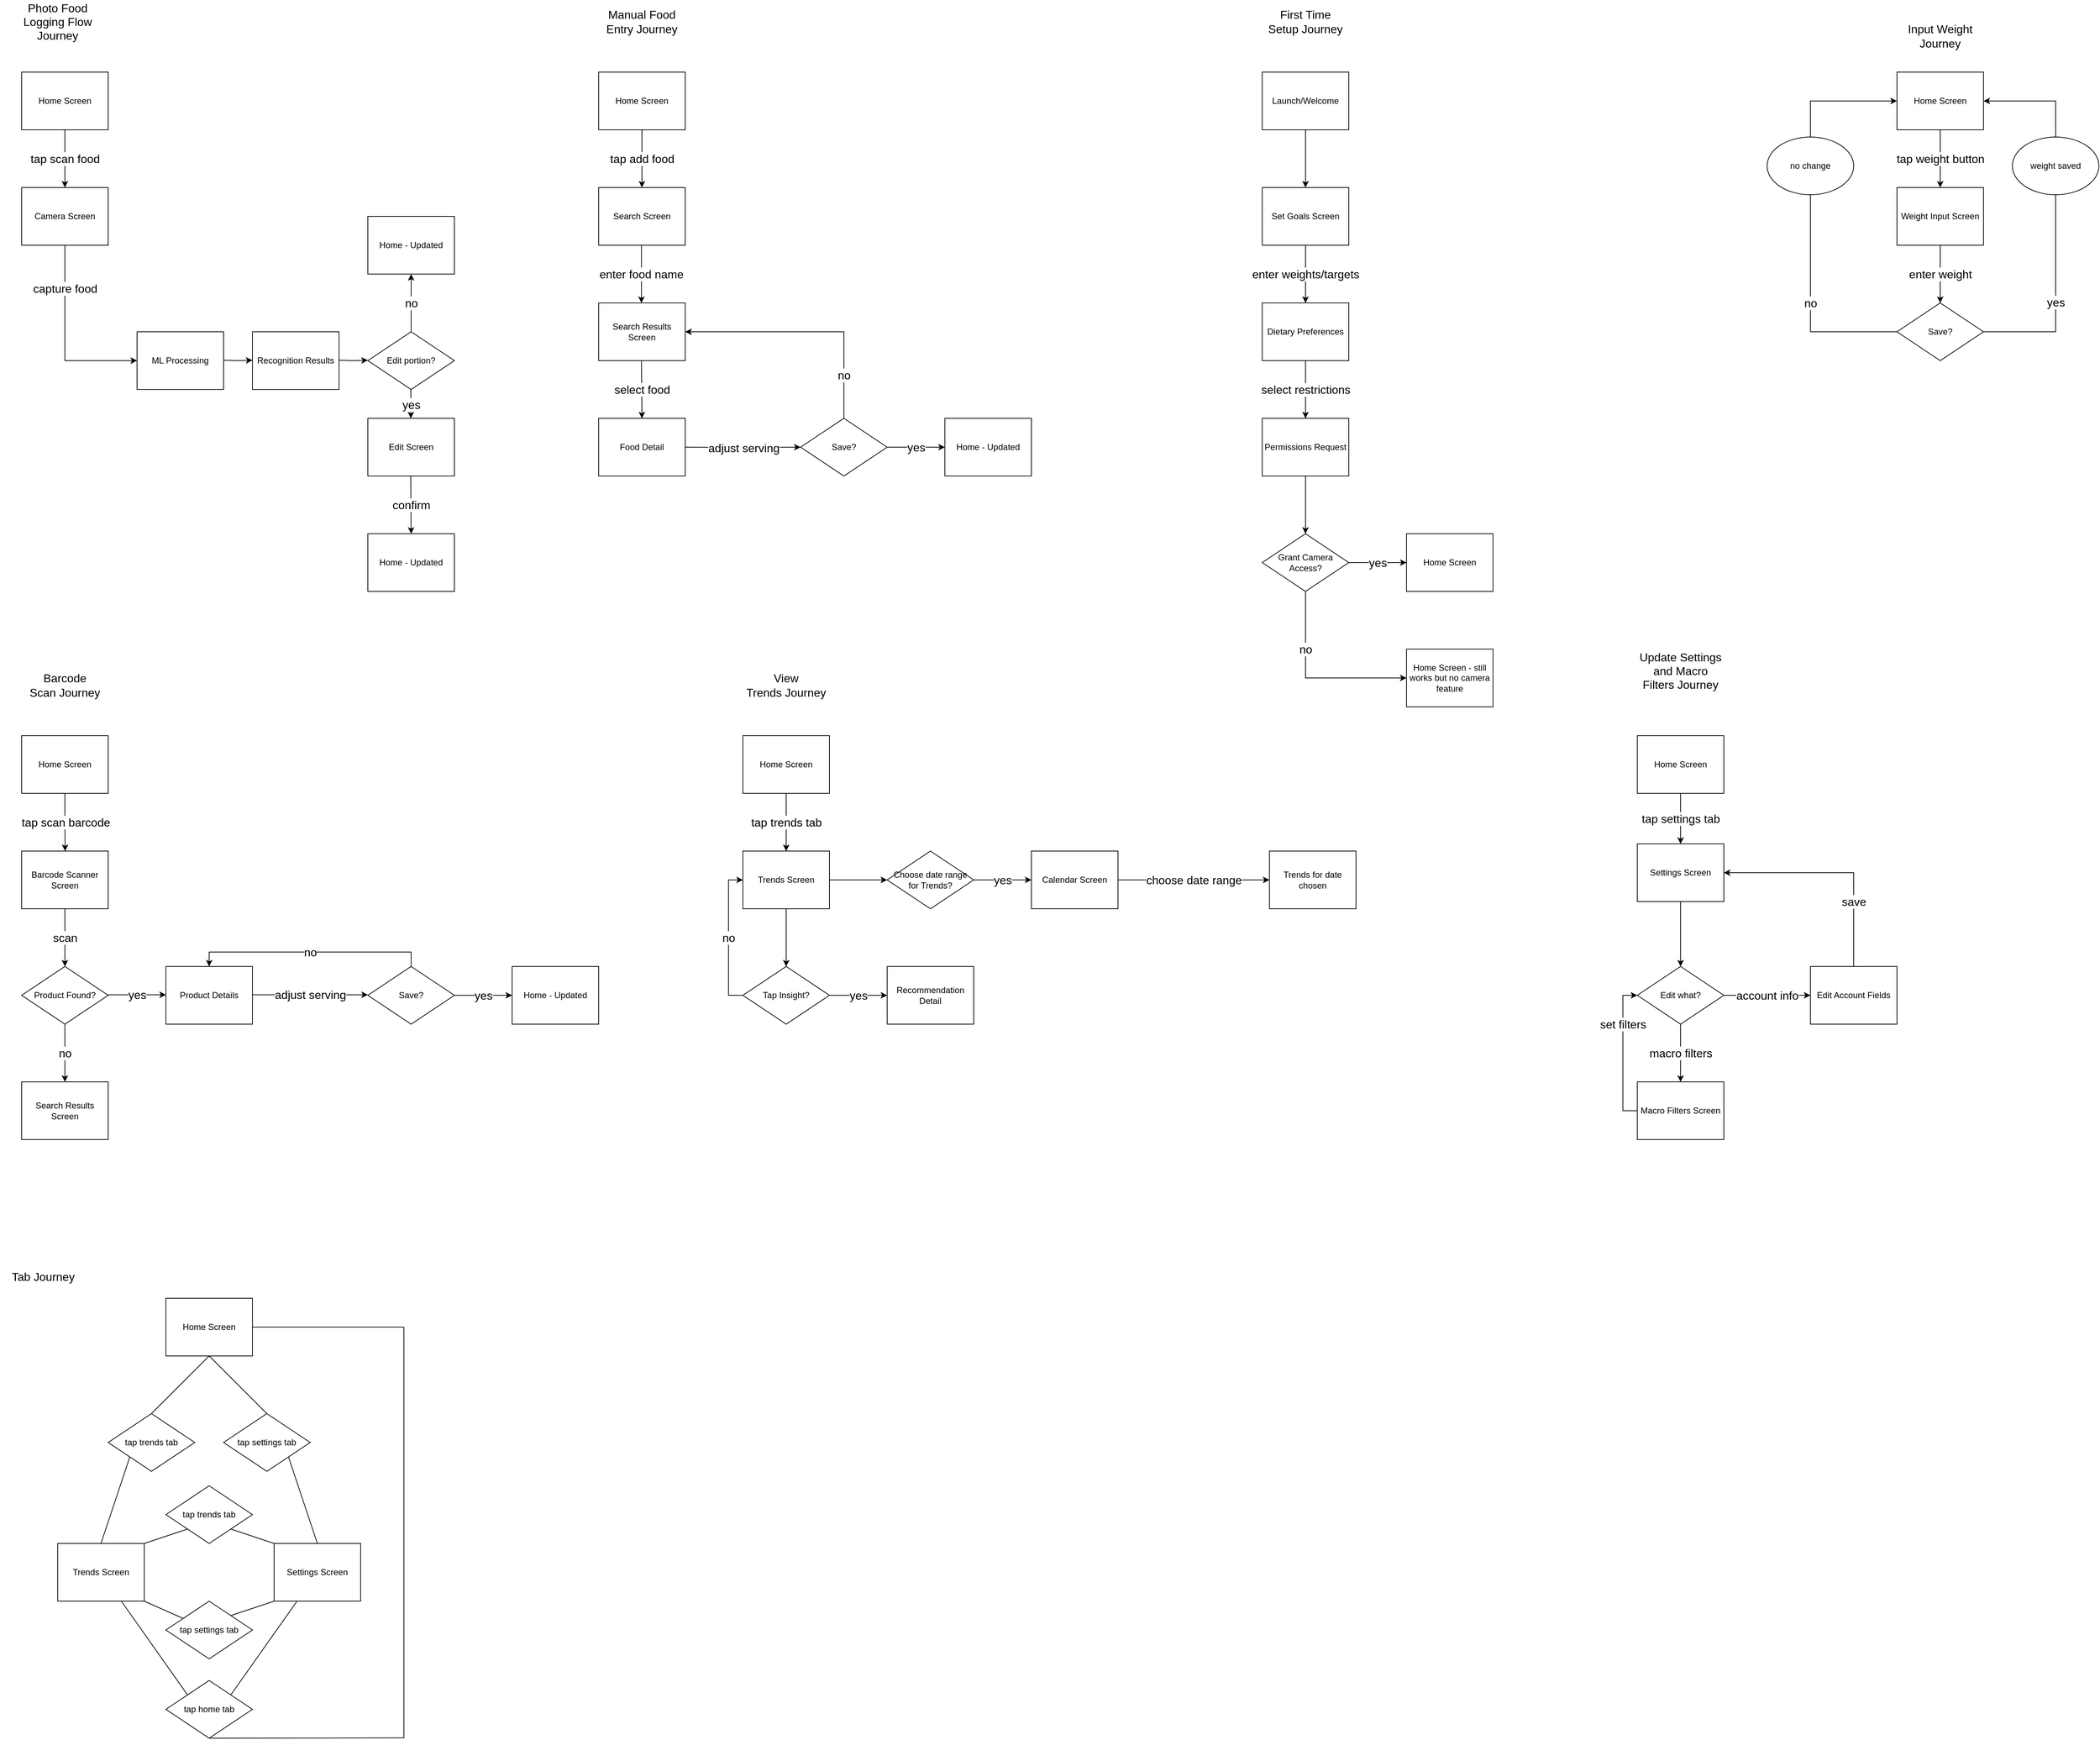<mxfile version="28.2.5">
  <diagram name="Page-1" id="edf60f1a-56cd-e834-aa8a-f176f3a09ee4">
    <mxGraphModel dx="1298" dy="1738" grid="1" gridSize="10" guides="1" tooltips="1" connect="1" arrows="1" fold="1" page="1" pageScale="1" pageWidth="1100" pageHeight="850" background="none" math="0" shadow="0">
      <root>
        <mxCell id="0" />
        <mxCell id="1" parent="0" />
        <mxCell id="UQSMR9rfrxmfWVXOI2dR-1" value="tap scan food" style="edgeStyle=orthogonalEdgeStyle;rounded=0;orthogonalLoop=1;jettySize=auto;html=1;exitX=0.5;exitY=1;exitDx=0;exitDy=0;entryX=0.5;entryY=0;entryDx=0;entryDy=0;fontSize=16;" parent="1" source="0BhQRku9kcQ7Qq6cpFIh-1" target="UQSMR9rfrxmfWVXOI2dR-3" edge="1">
          <mxGeometry relative="1" as="geometry">
            <mxPoint x="140" y="-630" as="sourcePoint" />
            <mxPoint x="140" y="-600" as="targetPoint" />
          </mxGeometry>
        </mxCell>
        <mxCell id="0BhQRku9kcQ7Qq6cpFIh-1" value="Home Screen" style="rounded=0;whiteSpace=wrap;html=1;" parent="1" vertex="1">
          <mxGeometry x="80" y="-720" width="120" height="80" as="geometry" />
        </mxCell>
        <mxCell id="0BhQRku9kcQ7Qq6cpFIh-3" value="&lt;font style=&quot;font-size: 16px;&quot;&gt;Photo Food Logging Flow Journey&lt;/font&gt;" style="text;html=1;align=center;verticalAlign=middle;whiteSpace=wrap;rounded=0;" parent="1" vertex="1">
          <mxGeometry x="70" y="-820" width="120" height="60" as="geometry" />
        </mxCell>
        <mxCell id="UQSMR9rfrxmfWVXOI2dR-3" value="Camera Screen" style="rounded=0;whiteSpace=wrap;html=1;" parent="1" vertex="1">
          <mxGeometry x="80" y="-560" width="120" height="80" as="geometry" />
        </mxCell>
        <mxCell id="UQSMR9rfrxmfWVXOI2dR-6" value="capture food" style="edgeStyle=orthogonalEdgeStyle;rounded=0;orthogonalLoop=1;jettySize=auto;html=1;exitX=0.5;exitY=1;exitDx=0;exitDy=0;entryX=0;entryY=0.5;entryDx=0;entryDy=0;fontSize=16;" parent="1" source="UQSMR9rfrxmfWVXOI2dR-3" target="UQSMR9rfrxmfWVXOI2dR-7" edge="1">
          <mxGeometry x="-0.538" relative="1" as="geometry">
            <mxPoint x="139.5" y="-400" as="sourcePoint" />
            <mxPoint x="139.5" y="-360" as="targetPoint" />
            <mxPoint as="offset" />
          </mxGeometry>
        </mxCell>
        <mxCell id="UQSMR9rfrxmfWVXOI2dR-7" value="ML Processing" style="rounded=0;whiteSpace=wrap;html=1;" parent="1" vertex="1">
          <mxGeometry x="240" y="-360" width="120" height="80" as="geometry" />
        </mxCell>
        <mxCell id="UQSMR9rfrxmfWVXOI2dR-11" value="Recognition Results" style="rounded=0;whiteSpace=wrap;html=1;" parent="1" vertex="1">
          <mxGeometry x="400" y="-360" width="120" height="80" as="geometry" />
        </mxCell>
        <mxCell id="UQSMR9rfrxmfWVXOI2dR-18" value="no" style="edgeStyle=orthogonalEdgeStyle;rounded=0;orthogonalLoop=1;jettySize=auto;html=1;exitX=0.5;exitY=0;exitDx=0;exitDy=0;entryX=0.5;entryY=1;entryDx=0;entryDy=0;fontSize=16;" parent="1" source="UQSMR9rfrxmfWVXOI2dR-12" target="UQSMR9rfrxmfWVXOI2dR-20" edge="1">
          <mxGeometry relative="1" as="geometry">
            <mxPoint x="620" y="-400.0" as="targetPoint" />
          </mxGeometry>
        </mxCell>
        <mxCell id="UQSMR9rfrxmfWVXOI2dR-12" value="Edit portion?" style="rhombus;whiteSpace=wrap;html=1;" parent="1" vertex="1">
          <mxGeometry x="560" y="-360" width="120" height="80" as="geometry" />
        </mxCell>
        <mxCell id="UQSMR9rfrxmfWVXOI2dR-13" style="edgeStyle=orthogonalEdgeStyle;rounded=0;orthogonalLoop=1;jettySize=auto;html=1;exitX=1;exitY=0.5;exitDx=0;exitDy=0;entryX=0;entryY=0.5;entryDx=0;entryDy=0;" parent="1" edge="1">
          <mxGeometry relative="1" as="geometry">
            <mxPoint x="360" y="-320.5" as="sourcePoint" />
            <mxPoint x="400" y="-320.5" as="targetPoint" />
          </mxGeometry>
        </mxCell>
        <mxCell id="UQSMR9rfrxmfWVXOI2dR-16" style="edgeStyle=orthogonalEdgeStyle;rounded=0;orthogonalLoop=1;jettySize=auto;html=1;exitX=1;exitY=0.5;exitDx=0;exitDy=0;entryX=0;entryY=0.5;entryDx=0;entryDy=0;" parent="1" edge="1">
          <mxGeometry relative="1" as="geometry">
            <mxPoint x="520" y="-320.5" as="sourcePoint" />
            <mxPoint x="560" y="-320.5" as="targetPoint" />
          </mxGeometry>
        </mxCell>
        <mxCell id="UQSMR9rfrxmfWVXOI2dR-20" value="Home - Updated" style="rounded=0;whiteSpace=wrap;html=1;" parent="1" vertex="1">
          <mxGeometry x="560" y="-520" width="120" height="80" as="geometry" />
        </mxCell>
        <mxCell id="UQSMR9rfrxmfWVXOI2dR-22" value="Edit Screen" style="rounded=0;whiteSpace=wrap;html=1;" parent="1" vertex="1">
          <mxGeometry x="560" y="-240" width="120" height="80" as="geometry" />
        </mxCell>
        <mxCell id="UQSMR9rfrxmfWVXOI2dR-31" value="Home - Updated" style="rounded=0;whiteSpace=wrap;html=1;" parent="1" vertex="1">
          <mxGeometry x="560" y="-80" width="120" height="80" as="geometry" />
        </mxCell>
        <mxCell id="UQSMR9rfrxmfWVXOI2dR-32" value="confirm" style="edgeStyle=orthogonalEdgeStyle;rounded=0;orthogonalLoop=1;jettySize=auto;html=1;exitX=0.5;exitY=1;exitDx=0;exitDy=0;entryX=0.5;entryY=0;entryDx=0;entryDy=0;fontSize=16;" parent="1" target="UQSMR9rfrxmfWVXOI2dR-31" edge="1">
          <mxGeometry relative="1" as="geometry">
            <mxPoint x="619.5" y="-160" as="sourcePoint" />
            <mxPoint x="619.5" y="-120" as="targetPoint" />
          </mxGeometry>
        </mxCell>
        <mxCell id="UQSMR9rfrxmfWVXOI2dR-33" value="yes" style="edgeStyle=orthogonalEdgeStyle;rounded=0;orthogonalLoop=1;jettySize=auto;html=1;exitX=0.5;exitY=1;exitDx=0;exitDy=0;entryX=0.5;entryY=0;entryDx=0;entryDy=0;fontSize=16;" parent="1" edge="1">
          <mxGeometry relative="1" as="geometry">
            <mxPoint x="619.5" y="-280" as="sourcePoint" />
            <mxPoint x="619.5" y="-240" as="targetPoint" />
          </mxGeometry>
        </mxCell>
        <mxCell id="UQSMR9rfrxmfWVXOI2dR-35" value="&lt;font style=&quot;font-size: 16px;&quot;&gt;tap add food&lt;/font&gt;" style="edgeStyle=orthogonalEdgeStyle;rounded=0;orthogonalLoop=1;jettySize=auto;html=1;exitX=0.5;exitY=1;exitDx=0;exitDy=0;entryX=0.5;entryY=0;entryDx=0;entryDy=0;" parent="1" source="UQSMR9rfrxmfWVXOI2dR-36" target="UQSMR9rfrxmfWVXOI2dR-38" edge="1">
          <mxGeometry relative="1" as="geometry">
            <mxPoint x="940" y="-630" as="sourcePoint" />
            <mxPoint x="940" y="-600" as="targetPoint" />
          </mxGeometry>
        </mxCell>
        <mxCell id="UQSMR9rfrxmfWVXOI2dR-36" value="Home Screen" style="rounded=0;whiteSpace=wrap;html=1;" parent="1" vertex="1">
          <mxGeometry x="880" y="-720" width="120" height="80" as="geometry" />
        </mxCell>
        <mxCell id="UQSMR9rfrxmfWVXOI2dR-38" value="Search Screen" style="rounded=0;whiteSpace=wrap;html=1;" parent="1" vertex="1">
          <mxGeometry x="880" y="-560" width="120" height="80" as="geometry" />
        </mxCell>
        <mxCell id="UQSMR9rfrxmfWVXOI2dR-43" value="Search Results Screen" style="rounded=0;whiteSpace=wrap;html=1;" parent="1" vertex="1">
          <mxGeometry x="880" y="-400" width="120" height="80" as="geometry" />
        </mxCell>
        <mxCell id="UQSMR9rfrxmfWVXOI2dR-44" value="Food Detail" style="rounded=0;whiteSpace=wrap;html=1;" parent="1" vertex="1">
          <mxGeometry x="880" y="-240" width="120" height="80" as="geometry" />
        </mxCell>
        <mxCell id="UQSMR9rfrxmfWVXOI2dR-48" value="&lt;font style=&quot;font-size: 16px;&quot;&gt;adjust serving&lt;/font&gt;" style="edgeStyle=orthogonalEdgeStyle;rounded=0;orthogonalLoop=1;jettySize=auto;html=1;entryX=0;entryY=0.5;entryDx=0;entryDy=0;" parent="1" target="UQSMR9rfrxmfWVXOI2dR-66" edge="1">
          <mxGeometry relative="1" as="geometry">
            <mxPoint x="1000" y="-200" as="sourcePoint" />
            <mxPoint x="1030" y="-200.64" as="targetPoint" />
          </mxGeometry>
        </mxCell>
        <mxCell id="UQSMR9rfrxmfWVXOI2dR-52" value="Home - Updated" style="rounded=0;whiteSpace=wrap;html=1;" parent="1" vertex="1">
          <mxGeometry x="1360" y="-240" width="120" height="80" as="geometry" />
        </mxCell>
        <mxCell id="UQSMR9rfrxmfWVXOI2dR-57" value="&lt;font style=&quot;font-size: 16px;&quot;&gt;select food&lt;/font&gt;" style="edgeStyle=orthogonalEdgeStyle;rounded=0;orthogonalLoop=1;jettySize=auto;html=1;exitX=0.5;exitY=1;exitDx=0;exitDy=0;entryX=0.5;entryY=0;entryDx=0;entryDy=0;" parent="1" target="UQSMR9rfrxmfWVXOI2dR-44" edge="1">
          <mxGeometry relative="1" as="geometry">
            <mxPoint x="939.29" y="-320" as="sourcePoint" />
            <mxPoint x="939.29" y="-280" as="targetPoint" />
          </mxGeometry>
        </mxCell>
        <mxCell id="UQSMR9rfrxmfWVXOI2dR-62" value="&lt;font style=&quot;font-size: 16px;&quot;&gt;enter food name&lt;/font&gt;" style="edgeStyle=orthogonalEdgeStyle;rounded=0;orthogonalLoop=1;jettySize=auto;html=1;exitX=0.5;exitY=1;exitDx=0;exitDy=0;entryX=0.5;entryY=0;entryDx=0;entryDy=0;" parent="1" edge="1">
          <mxGeometry relative="1" as="geometry">
            <mxPoint x="939.29" y="-480" as="sourcePoint" />
            <mxPoint x="939.29" y="-400" as="targetPoint" />
          </mxGeometry>
        </mxCell>
        <mxCell id="UQSMR9rfrxmfWVXOI2dR-68" value="&lt;font style=&quot;font-size: 16px;&quot;&gt;no&lt;/font&gt;" style="edgeStyle=orthogonalEdgeStyle;rounded=0;orthogonalLoop=1;jettySize=auto;html=1;exitX=0.5;exitY=0;exitDx=0;exitDy=0;entryX=1;entryY=0.5;entryDx=0;entryDy=0;" parent="1" source="UQSMR9rfrxmfWVXOI2dR-66" target="UQSMR9rfrxmfWVXOI2dR-43" edge="1">
          <mxGeometry x="-0.647" relative="1" as="geometry">
            <mxPoint as="offset" />
          </mxGeometry>
        </mxCell>
        <mxCell id="UQSMR9rfrxmfWVXOI2dR-70" value="&lt;font style=&quot;font-size: 16px;&quot;&gt;yes&lt;/font&gt;" style="edgeStyle=orthogonalEdgeStyle;rounded=0;orthogonalLoop=1;jettySize=auto;html=1;exitX=1;exitY=0.5;exitDx=0;exitDy=0;entryX=0;entryY=0.5;entryDx=0;entryDy=0;" parent="1" source="UQSMR9rfrxmfWVXOI2dR-66" target="UQSMR9rfrxmfWVXOI2dR-52" edge="1">
          <mxGeometry relative="1" as="geometry" />
        </mxCell>
        <mxCell id="UQSMR9rfrxmfWVXOI2dR-66" value="Save?" style="rhombus;whiteSpace=wrap;html=1;" parent="1" vertex="1">
          <mxGeometry x="1160" y="-240" width="120" height="80" as="geometry" />
        </mxCell>
        <mxCell id="UQSMR9rfrxmfWVXOI2dR-71" value="&lt;font style=&quot;font-size: 16px;&quot;&gt;Manual Food Entry&amp;nbsp;&lt;/font&gt;&lt;span style=&quot;font-size: 16px;&quot;&gt;Journey&lt;/span&gt;" style="text;html=1;align=center;verticalAlign=middle;whiteSpace=wrap;rounded=0;" parent="1" vertex="1">
          <mxGeometry x="880" y="-820" width="120" height="60" as="geometry" />
        </mxCell>
        <mxCell id="UQSMR9rfrxmfWVXOI2dR-75" value="tap scan barcode" style="edgeStyle=orthogonalEdgeStyle;rounded=0;orthogonalLoop=1;jettySize=auto;html=1;exitX=0.5;exitY=1;exitDx=0;exitDy=0;fontSize=16;" parent="1" source="UQSMR9rfrxmfWVXOI2dR-74" edge="1">
          <mxGeometry relative="1" as="geometry">
            <mxPoint x="140.286" y="360" as="targetPoint" />
          </mxGeometry>
        </mxCell>
        <mxCell id="UQSMR9rfrxmfWVXOI2dR-74" value="Home Screen" style="rounded=0;whiteSpace=wrap;html=1;" parent="1" vertex="1">
          <mxGeometry x="80" y="200" width="120" height="80" as="geometry" />
        </mxCell>
        <mxCell id="UQSMR9rfrxmfWVXOI2dR-80" value="scan" style="edgeStyle=orthogonalEdgeStyle;rounded=0;orthogonalLoop=1;jettySize=auto;html=1;exitX=0.5;exitY=1;exitDx=0;exitDy=0;entryX=0.5;entryY=0;entryDx=0;entryDy=0;fontSize=16;" parent="1" source="UQSMR9rfrxmfWVXOI2dR-76" target="UQSMR9rfrxmfWVXOI2dR-77" edge="1">
          <mxGeometry relative="1" as="geometry" />
        </mxCell>
        <mxCell id="UQSMR9rfrxmfWVXOI2dR-76" value="Barcode Scanner Screen" style="rounded=0;whiteSpace=wrap;html=1;" parent="1" vertex="1">
          <mxGeometry x="80" y="360" width="120" height="80" as="geometry" />
        </mxCell>
        <mxCell id="UQSMR9rfrxmfWVXOI2dR-86" value="no" style="edgeStyle=orthogonalEdgeStyle;rounded=0;orthogonalLoop=1;jettySize=auto;html=1;exitX=0.5;exitY=1;exitDx=0;exitDy=0;entryX=0.5;entryY=0;entryDx=0;entryDy=0;fontSize=16;" parent="1" source="UQSMR9rfrxmfWVXOI2dR-77" target="UQSMR9rfrxmfWVXOI2dR-85" edge="1">
          <mxGeometry relative="1" as="geometry" />
        </mxCell>
        <mxCell id="UQSMR9rfrxmfWVXOI2dR-77" value="Product Found?" style="rhombus;whiteSpace=wrap;html=1;" parent="1" vertex="1">
          <mxGeometry x="80" y="520" width="120" height="80" as="geometry" />
        </mxCell>
        <mxCell id="UQSMR9rfrxmfWVXOI2dR-81" value="&lt;font style=&quot;font-size: 16px;&quot;&gt;yes&lt;/font&gt;" style="edgeStyle=orthogonalEdgeStyle;rounded=0;orthogonalLoop=1;jettySize=auto;html=1;exitX=1;exitY=0.5;exitDx=0;exitDy=0;entryX=0;entryY=0.5;entryDx=0;entryDy=0;" parent="1" edge="1">
          <mxGeometry relative="1" as="geometry">
            <mxPoint x="200" y="559.29" as="sourcePoint" />
            <mxPoint x="280" y="559.29" as="targetPoint" />
          </mxGeometry>
        </mxCell>
        <mxCell id="UQSMR9rfrxmfWVXOI2dR-82" value="Product Details" style="rounded=0;whiteSpace=wrap;html=1;" parent="1" vertex="1">
          <mxGeometry x="280" y="520" width="120" height="80" as="geometry" />
        </mxCell>
        <mxCell id="UQSMR9rfrxmfWVXOI2dR-83" value="&lt;font style=&quot;font-size: 16px;&quot;&gt;adjust serving&lt;/font&gt;" style="edgeStyle=orthogonalEdgeStyle;rounded=0;orthogonalLoop=1;jettySize=auto;html=1;entryX=0;entryY=0.5;entryDx=0;entryDy=0;" parent="1" edge="1">
          <mxGeometry relative="1" as="geometry">
            <mxPoint x="400" y="559.29" as="sourcePoint" />
            <mxPoint x="560" y="559.29" as="targetPoint" />
          </mxGeometry>
        </mxCell>
        <mxCell id="UQSMR9rfrxmfWVXOI2dR-88" value="yes" style="edgeStyle=orthogonalEdgeStyle;rounded=0;orthogonalLoop=1;jettySize=auto;html=1;exitX=1;exitY=0.5;exitDx=0;exitDy=0;entryX=0;entryY=0.5;entryDx=0;entryDy=0;fontSize=16;" parent="1" source="UQSMR9rfrxmfWVXOI2dR-84" target="UQSMR9rfrxmfWVXOI2dR-87" edge="1">
          <mxGeometry relative="1" as="geometry" />
        </mxCell>
        <mxCell id="UQSMR9rfrxmfWVXOI2dR-89" value="no" style="edgeStyle=orthogonalEdgeStyle;rounded=0;orthogonalLoop=1;jettySize=auto;html=1;exitX=0.5;exitY=0;exitDx=0;exitDy=0;entryX=0.5;entryY=0;entryDx=0;entryDy=0;fontSize=16;" parent="1" source="UQSMR9rfrxmfWVXOI2dR-84" target="UQSMR9rfrxmfWVXOI2dR-82" edge="1">
          <mxGeometry relative="1" as="geometry" />
        </mxCell>
        <mxCell id="UQSMR9rfrxmfWVXOI2dR-84" value="Save?" style="rhombus;whiteSpace=wrap;html=1;" parent="1" vertex="1">
          <mxGeometry x="560" y="520" width="120" height="80" as="geometry" />
        </mxCell>
        <mxCell id="UQSMR9rfrxmfWVXOI2dR-85" value="Search Results Screen" style="rounded=0;whiteSpace=wrap;html=1;" parent="1" vertex="1">
          <mxGeometry x="80" y="680" width="120" height="80" as="geometry" />
        </mxCell>
        <mxCell id="UQSMR9rfrxmfWVXOI2dR-87" value="Home - Updated" style="rounded=0;whiteSpace=wrap;html=1;" parent="1" vertex="1">
          <mxGeometry x="760" y="520" width="120" height="80" as="geometry" />
        </mxCell>
        <mxCell id="UQSMR9rfrxmfWVXOI2dR-90" value="&lt;font style=&quot;font-size: 16px;&quot;&gt;Barcode Scan&amp;nbsp;&lt;/font&gt;&lt;span style=&quot;font-size: 16px;&quot;&gt;Journey&lt;/span&gt;" style="text;html=1;align=center;verticalAlign=middle;whiteSpace=wrap;rounded=0;" parent="1" vertex="1">
          <mxGeometry x="80" y="100" width="120" height="60" as="geometry" />
        </mxCell>
        <mxCell id="UQSMR9rfrxmfWVXOI2dR-91" value="&lt;font style=&quot;font-size: 16px;&quot;&gt;View Trends&amp;nbsp;&lt;/font&gt;&lt;span style=&quot;font-size: 16px;&quot;&gt;Journey&lt;/span&gt;" style="text;html=1;align=center;verticalAlign=middle;whiteSpace=wrap;rounded=0;" parent="1" vertex="1">
          <mxGeometry x="1080" y="100" width="120" height="60" as="geometry" />
        </mxCell>
        <mxCell id="UQSMR9rfrxmfWVXOI2dR-94" value="tap trends tab" style="edgeStyle=orthogonalEdgeStyle;rounded=0;orthogonalLoop=1;jettySize=auto;html=1;exitX=0.5;exitY=1;exitDx=0;exitDy=0;entryX=0.5;entryY=0;entryDx=0;entryDy=0;fontSize=16;" parent="1" source="UQSMR9rfrxmfWVXOI2dR-92" target="UQSMR9rfrxmfWVXOI2dR-93" edge="1">
          <mxGeometry relative="1" as="geometry" />
        </mxCell>
        <mxCell id="UQSMR9rfrxmfWVXOI2dR-92" value="Home Screen" style="rounded=0;whiteSpace=wrap;html=1;" parent="1" vertex="1">
          <mxGeometry x="1080" y="200" width="120" height="80" as="geometry" />
        </mxCell>
        <mxCell id="UQSMR9rfrxmfWVXOI2dR-98" style="edgeStyle=orthogonalEdgeStyle;rounded=0;orthogonalLoop=1;jettySize=auto;html=1;exitX=1;exitY=0.5;exitDx=0;exitDy=0;entryX=0;entryY=0.5;entryDx=0;entryDy=0;" parent="1" source="UQSMR9rfrxmfWVXOI2dR-93" target="UQSMR9rfrxmfWVXOI2dR-96" edge="1">
          <mxGeometry relative="1" as="geometry" />
        </mxCell>
        <mxCell id="UQSMR9rfrxmfWVXOI2dR-103" style="edgeStyle=orthogonalEdgeStyle;rounded=0;orthogonalLoop=1;jettySize=auto;html=1;exitX=0.5;exitY=1;exitDx=0;exitDy=0;entryX=0.5;entryY=0;entryDx=0;entryDy=0;" parent="1" source="UQSMR9rfrxmfWVXOI2dR-93" target="UQSMR9rfrxmfWVXOI2dR-102" edge="1">
          <mxGeometry relative="1" as="geometry" />
        </mxCell>
        <mxCell id="UQSMR9rfrxmfWVXOI2dR-93" value="Trends Screen" style="rounded=0;whiteSpace=wrap;html=1;" parent="1" vertex="1">
          <mxGeometry x="1080" y="360" width="120" height="80" as="geometry" />
        </mxCell>
        <mxCell id="UQSMR9rfrxmfWVXOI2dR-101" value="choose date range" style="edgeStyle=orthogonalEdgeStyle;rounded=0;orthogonalLoop=1;jettySize=auto;html=1;exitX=1;exitY=0.5;exitDx=0;exitDy=0;entryX=0;entryY=0.5;entryDx=0;entryDy=0;fontSize=16;" parent="1" source="UQSMR9rfrxmfWVXOI2dR-95" target="UQSMR9rfrxmfWVXOI2dR-100" edge="1">
          <mxGeometry relative="1" as="geometry" />
        </mxCell>
        <mxCell id="UQSMR9rfrxmfWVXOI2dR-95" value="Calendar Screen" style="rounded=0;whiteSpace=wrap;html=1;" parent="1" vertex="1">
          <mxGeometry x="1480" y="360" width="120" height="80" as="geometry" />
        </mxCell>
        <mxCell id="UQSMR9rfrxmfWVXOI2dR-99" value="yes" style="edgeStyle=orthogonalEdgeStyle;rounded=0;orthogonalLoop=1;jettySize=auto;html=1;exitX=1;exitY=0.5;exitDx=0;exitDy=0;entryX=0;entryY=0.5;entryDx=0;entryDy=0;fontSize=16;" parent="1" source="UQSMR9rfrxmfWVXOI2dR-96" target="UQSMR9rfrxmfWVXOI2dR-95" edge="1">
          <mxGeometry relative="1" as="geometry" />
        </mxCell>
        <mxCell id="UQSMR9rfrxmfWVXOI2dR-96" value="Choose date range for Trends?" style="rhombus;whiteSpace=wrap;html=1;" parent="1" vertex="1">
          <mxGeometry x="1280" y="360" width="120" height="80" as="geometry" />
        </mxCell>
        <mxCell id="UQSMR9rfrxmfWVXOI2dR-100" value="Trends for date chosen" style="rounded=0;whiteSpace=wrap;html=1;" parent="1" vertex="1">
          <mxGeometry x="1810" y="360" width="120" height="80" as="geometry" />
        </mxCell>
        <mxCell id="UQSMR9rfrxmfWVXOI2dR-104" value="no" style="edgeStyle=orthogonalEdgeStyle;rounded=0;orthogonalLoop=1;jettySize=auto;html=1;exitX=0;exitY=0.5;exitDx=0;exitDy=0;entryX=0;entryY=0.5;entryDx=0;entryDy=0;fontSize=16;" parent="1" source="UQSMR9rfrxmfWVXOI2dR-102" target="UQSMR9rfrxmfWVXOI2dR-93" edge="1">
          <mxGeometry relative="1" as="geometry" />
        </mxCell>
        <mxCell id="UQSMR9rfrxmfWVXOI2dR-106" value="yes" style="edgeStyle=orthogonalEdgeStyle;rounded=0;orthogonalLoop=1;jettySize=auto;html=1;exitX=1;exitY=0.5;exitDx=0;exitDy=0;entryX=0;entryY=0.5;entryDx=0;entryDy=0;fontSize=16;" parent="1" source="UQSMR9rfrxmfWVXOI2dR-102" target="UQSMR9rfrxmfWVXOI2dR-105" edge="1">
          <mxGeometry relative="1" as="geometry" />
        </mxCell>
        <mxCell id="UQSMR9rfrxmfWVXOI2dR-102" value="Tap Insight?" style="rhombus;whiteSpace=wrap;html=1;" parent="1" vertex="1">
          <mxGeometry x="1080" y="520" width="120" height="80" as="geometry" />
        </mxCell>
        <mxCell id="UQSMR9rfrxmfWVXOI2dR-105" value="Recommendation Detail" style="rounded=0;whiteSpace=wrap;html=1;" parent="1" vertex="1">
          <mxGeometry x="1280" y="520" width="120" height="80" as="geometry" />
        </mxCell>
        <mxCell id="UQSMR9rfrxmfWVXOI2dR-109" style="edgeStyle=orthogonalEdgeStyle;rounded=0;orthogonalLoop=1;jettySize=auto;html=1;exitX=0.5;exitY=1;exitDx=0;exitDy=0;entryX=0.5;entryY=0;entryDx=0;entryDy=0;" parent="1" source="UQSMR9rfrxmfWVXOI2dR-107" target="UQSMR9rfrxmfWVXOI2dR-108" edge="1">
          <mxGeometry relative="1" as="geometry" />
        </mxCell>
        <mxCell id="UQSMR9rfrxmfWVXOI2dR-107" value="Launch/Welcome" style="rounded=0;whiteSpace=wrap;html=1;" parent="1" vertex="1">
          <mxGeometry x="1800" y="-720" width="120" height="80" as="geometry" />
        </mxCell>
        <mxCell id="UQSMR9rfrxmfWVXOI2dR-112" value="enter weights/targets" style="edgeStyle=orthogonalEdgeStyle;rounded=0;orthogonalLoop=1;jettySize=auto;html=1;exitX=0.5;exitY=1;exitDx=0;exitDy=0;entryX=0.5;entryY=0;entryDx=0;entryDy=0;fontSize=16;" parent="1" source="UQSMR9rfrxmfWVXOI2dR-108" target="UQSMR9rfrxmfWVXOI2dR-111" edge="1">
          <mxGeometry relative="1" as="geometry" />
        </mxCell>
        <mxCell id="UQSMR9rfrxmfWVXOI2dR-108" value="Set Goals Screen" style="rounded=0;whiteSpace=wrap;html=1;" parent="1" vertex="1">
          <mxGeometry x="1800" y="-560" width="120" height="80" as="geometry" />
        </mxCell>
        <mxCell id="UQSMR9rfrxmfWVXOI2dR-110" value="&lt;font style=&quot;font-size: 16px;&quot;&gt;First Time Setup&amp;nbsp;&lt;/font&gt;&lt;span style=&quot;font-size: 16px;&quot;&gt;Journey&lt;/span&gt;" style="text;html=1;align=center;verticalAlign=middle;whiteSpace=wrap;rounded=0;" parent="1" vertex="1">
          <mxGeometry x="1800" y="-820" width="120" height="60" as="geometry" />
        </mxCell>
        <mxCell id="UQSMR9rfrxmfWVXOI2dR-114" value="select restrictions" style="edgeStyle=orthogonalEdgeStyle;rounded=0;orthogonalLoop=1;jettySize=auto;html=1;exitX=0.5;exitY=1;exitDx=0;exitDy=0;entryX=0.5;entryY=0;entryDx=0;entryDy=0;fontSize=16;" parent="1" source="UQSMR9rfrxmfWVXOI2dR-111" target="UQSMR9rfrxmfWVXOI2dR-113" edge="1">
          <mxGeometry relative="1" as="geometry" />
        </mxCell>
        <mxCell id="UQSMR9rfrxmfWVXOI2dR-111" value="Dietary Preferences" style="rounded=0;whiteSpace=wrap;html=1;" parent="1" vertex="1">
          <mxGeometry x="1800" y="-400" width="120" height="80" as="geometry" />
        </mxCell>
        <mxCell id="UQSMR9rfrxmfWVXOI2dR-117" style="edgeStyle=orthogonalEdgeStyle;rounded=0;orthogonalLoop=1;jettySize=auto;html=1;exitX=0.5;exitY=1;exitDx=0;exitDy=0;entryX=0.5;entryY=0;entryDx=0;entryDy=0;fontSize=16;" parent="1" source="UQSMR9rfrxmfWVXOI2dR-113" target="UQSMR9rfrxmfWVXOI2dR-115" edge="1">
          <mxGeometry relative="1" as="geometry" />
        </mxCell>
        <mxCell id="UQSMR9rfrxmfWVXOI2dR-113" value="Permissions Request" style="rounded=0;whiteSpace=wrap;html=1;" parent="1" vertex="1">
          <mxGeometry x="1800" y="-240" width="120" height="80" as="geometry" />
        </mxCell>
        <mxCell id="UQSMR9rfrxmfWVXOI2dR-119" value="yes" style="edgeStyle=orthogonalEdgeStyle;rounded=0;orthogonalLoop=1;jettySize=auto;html=1;exitX=1;exitY=0.5;exitDx=0;exitDy=0;entryX=0;entryY=0.5;entryDx=0;entryDy=0;fontSize=16;" parent="1" source="UQSMR9rfrxmfWVXOI2dR-115" target="UQSMR9rfrxmfWVXOI2dR-116" edge="1">
          <mxGeometry relative="1" as="geometry" />
        </mxCell>
        <mxCell id="UQSMR9rfrxmfWVXOI2dR-121" value="no" style="edgeStyle=orthogonalEdgeStyle;rounded=0;orthogonalLoop=1;jettySize=auto;html=1;exitX=0.5;exitY=1;exitDx=0;exitDy=0;entryX=0;entryY=0.5;entryDx=0;entryDy=0;fontSize=16;" parent="1" source="UQSMR9rfrxmfWVXOI2dR-115" target="UQSMR9rfrxmfWVXOI2dR-120" edge="1">
          <mxGeometry x="-0.385" relative="1" as="geometry">
            <mxPoint as="offset" />
          </mxGeometry>
        </mxCell>
        <mxCell id="UQSMR9rfrxmfWVXOI2dR-115" value="Grant Camera Access?" style="rhombus;whiteSpace=wrap;html=1;" parent="1" vertex="1">
          <mxGeometry x="1800" y="-80" width="120" height="80" as="geometry" />
        </mxCell>
        <mxCell id="UQSMR9rfrxmfWVXOI2dR-116" value="Home Screen" style="rounded=0;whiteSpace=wrap;html=1;" parent="1" vertex="1">
          <mxGeometry x="2000" y="-80" width="120" height="80" as="geometry" />
        </mxCell>
        <mxCell id="UQSMR9rfrxmfWVXOI2dR-120" value="Home Screen - still works but no camera feature" style="rounded=0;whiteSpace=wrap;html=1;" parent="1" vertex="1">
          <mxGeometry x="2000" y="80" width="120" height="80" as="geometry" />
        </mxCell>
        <mxCell id="UQSMR9rfrxmfWVXOI2dR-124" value="tap settings tab" style="edgeStyle=orthogonalEdgeStyle;rounded=0;orthogonalLoop=1;jettySize=auto;html=1;exitX=0.5;exitY=1;exitDx=0;exitDy=0;entryX=0.5;entryY=0;entryDx=0;entryDy=0;fontSize=16;" parent="1" source="UQSMR9rfrxmfWVXOI2dR-122" target="UQSMR9rfrxmfWVXOI2dR-123" edge="1">
          <mxGeometry relative="1" as="geometry" />
        </mxCell>
        <mxCell id="UQSMR9rfrxmfWVXOI2dR-122" value="Home Screen" style="rounded=0;whiteSpace=wrap;html=1;" parent="1" vertex="1">
          <mxGeometry x="2320" y="200" width="120" height="80" as="geometry" />
        </mxCell>
        <mxCell id="UQSMR9rfrxmfWVXOI2dR-127" style="edgeStyle=orthogonalEdgeStyle;rounded=0;orthogonalLoop=1;jettySize=auto;html=1;exitX=0.5;exitY=1;exitDx=0;exitDy=0;entryX=0.5;entryY=0;entryDx=0;entryDy=0;" parent="1" source="UQSMR9rfrxmfWVXOI2dR-123" target="UQSMR9rfrxmfWVXOI2dR-125" edge="1">
          <mxGeometry relative="1" as="geometry" />
        </mxCell>
        <mxCell id="UQSMR9rfrxmfWVXOI2dR-123" value="Settings Screen" style="rounded=0;whiteSpace=wrap;html=1;" parent="1" vertex="1">
          <mxGeometry x="2320" y="350" width="120" height="80" as="geometry" />
        </mxCell>
        <mxCell id="UQSMR9rfrxmfWVXOI2dR-131" value="account info" style="edgeStyle=orthogonalEdgeStyle;rounded=0;orthogonalLoop=1;jettySize=auto;html=1;exitX=1;exitY=0.5;exitDx=0;exitDy=0;entryX=0;entryY=0.5;entryDx=0;entryDy=0;fontSize=16;" parent="1" source="UQSMR9rfrxmfWVXOI2dR-125" target="UQSMR9rfrxmfWVXOI2dR-129" edge="1">
          <mxGeometry relative="1" as="geometry" />
        </mxCell>
        <mxCell id="UQSMR9rfrxmfWVXOI2dR-134" value="macro filters" style="edgeStyle=orthogonalEdgeStyle;rounded=0;orthogonalLoop=1;jettySize=auto;html=1;exitX=0.5;exitY=1;exitDx=0;exitDy=0;entryX=0.5;entryY=0;entryDx=0;entryDy=0;fontSize=16;" parent="1" source="UQSMR9rfrxmfWVXOI2dR-125" target="UQSMR9rfrxmfWVXOI2dR-133" edge="1">
          <mxGeometry relative="1" as="geometry" />
        </mxCell>
        <mxCell id="UQSMR9rfrxmfWVXOI2dR-125" value="Edit what?" style="rhombus;whiteSpace=wrap;html=1;" parent="1" vertex="1">
          <mxGeometry x="2320" y="520" width="120" height="80" as="geometry" />
        </mxCell>
        <mxCell id="UQSMR9rfrxmfWVXOI2dR-132" value="save" style="edgeStyle=orthogonalEdgeStyle;rounded=0;orthogonalLoop=1;jettySize=auto;html=1;exitX=0.5;exitY=0;exitDx=0;exitDy=0;entryX=1;entryY=0.5;entryDx=0;entryDy=0;fontSize=16;" parent="1" source="UQSMR9rfrxmfWVXOI2dR-129" target="UQSMR9rfrxmfWVXOI2dR-123" edge="1">
          <mxGeometry x="-0.419" relative="1" as="geometry">
            <mxPoint as="offset" />
          </mxGeometry>
        </mxCell>
        <mxCell id="UQSMR9rfrxmfWVXOI2dR-129" value="Edit Account Fields" style="rounded=0;whiteSpace=wrap;html=1;" parent="1" vertex="1">
          <mxGeometry x="2560" y="520" width="120" height="80" as="geometry" />
        </mxCell>
        <mxCell id="UQSMR9rfrxmfWVXOI2dR-135" value="set filters" style="edgeStyle=orthogonalEdgeStyle;rounded=0;orthogonalLoop=1;jettySize=auto;html=1;exitX=0;exitY=0.5;exitDx=0;exitDy=0;entryX=0;entryY=0.5;entryDx=0;entryDy=0;fontSize=16;" parent="1" source="UQSMR9rfrxmfWVXOI2dR-133" target="UQSMR9rfrxmfWVXOI2dR-125" edge="1">
          <mxGeometry x="0.4" relative="1" as="geometry">
            <mxPoint as="offset" />
          </mxGeometry>
        </mxCell>
        <mxCell id="UQSMR9rfrxmfWVXOI2dR-133" value="Macro Filters Screen" style="rounded=0;whiteSpace=wrap;html=1;" parent="1" vertex="1">
          <mxGeometry x="2320" y="680" width="120" height="80" as="geometry" />
        </mxCell>
        <mxCell id="vScw7BZMsx0DXDt9VXw1-1" value="&lt;font style=&quot;font-size: 16px;&quot;&gt;Update Settings and Macro Filters&amp;nbsp;&lt;/font&gt;&lt;span style=&quot;font-size: 16px;&quot;&gt;Journey&lt;/span&gt;" style="text;html=1;align=center;verticalAlign=middle;whiteSpace=wrap;rounded=0;" parent="1" vertex="1">
          <mxGeometry x="2320" y="80" width="120" height="60" as="geometry" />
        </mxCell>
        <mxCell id="vScw7BZMsx0DXDt9VXw1-3" value="&lt;span style=&quot;font-size: 16px;&quot;&gt;Input Weight Journey&lt;/span&gt;" style="text;html=1;align=center;verticalAlign=middle;whiteSpace=wrap;rounded=0;" parent="1" vertex="1">
          <mxGeometry x="2680" y="-800" width="120" height="60" as="geometry" />
        </mxCell>
        <mxCell id="vScw7BZMsx0DXDt9VXw1-6" value="tap weight button" style="edgeStyle=orthogonalEdgeStyle;rounded=0;orthogonalLoop=1;jettySize=auto;html=1;exitX=0.5;exitY=1;exitDx=0;exitDy=0;entryX=0.5;entryY=0;entryDx=0;entryDy=0;fontSize=16;" parent="1" source="vScw7BZMsx0DXDt9VXw1-4" target="vScw7BZMsx0DXDt9VXw1-5" edge="1">
          <mxGeometry relative="1" as="geometry" />
        </mxCell>
        <mxCell id="vScw7BZMsx0DXDt9VXw1-4" value="Home Screen" style="rounded=0;whiteSpace=wrap;html=1;" parent="1" vertex="1">
          <mxGeometry x="2680" y="-720" width="120" height="80" as="geometry" />
        </mxCell>
        <mxCell id="vScw7BZMsx0DXDt9VXw1-8" value="enter weight" style="edgeStyle=orthogonalEdgeStyle;rounded=0;orthogonalLoop=1;jettySize=auto;html=1;exitX=0.5;exitY=1;exitDx=0;exitDy=0;entryX=0.5;entryY=0;entryDx=0;entryDy=0;fontSize=16;" parent="1" source="vScw7BZMsx0DXDt9VXw1-5" target="vScw7BZMsx0DXDt9VXw1-7" edge="1">
          <mxGeometry relative="1" as="geometry" />
        </mxCell>
        <mxCell id="vScw7BZMsx0DXDt9VXw1-5" value="Weight Input Screen" style="rounded=0;whiteSpace=wrap;html=1;" parent="1" vertex="1">
          <mxGeometry x="2680" y="-560" width="120" height="80" as="geometry" />
        </mxCell>
        <mxCell id="vScw7BZMsx0DXDt9VXw1-9" value="yes" style="edgeStyle=orthogonalEdgeStyle;rounded=0;orthogonalLoop=1;jettySize=auto;html=1;exitX=1;exitY=0.5;exitDx=0;exitDy=0;entryX=1;entryY=0.5;entryDx=0;entryDy=0;fontSize=16;" parent="1" source="vScw7BZMsx0DXDt9VXw1-7" target="vScw7BZMsx0DXDt9VXw1-4" edge="1">
          <mxGeometry x="-0.455" relative="1" as="geometry">
            <mxPoint x="2840" y="-360" as="sourcePoint" />
            <mxPoint x="2840" y="-680" as="targetPoint" />
            <Array as="points">
              <mxPoint x="2900" y="-360" />
              <mxPoint x="2900" y="-680" />
            </Array>
            <mxPoint as="offset" />
          </mxGeometry>
        </mxCell>
        <mxCell id="vScw7BZMsx0DXDt9VXw1-11" value="no" style="edgeStyle=orthogonalEdgeStyle;rounded=0;orthogonalLoop=1;jettySize=auto;html=1;exitX=0;exitY=0.5;exitDx=0;exitDy=0;entryX=0;entryY=0.5;entryDx=0;entryDy=0;fontSize=16;" parent="1" source="vScw7BZMsx0DXDt9VXw1-7" target="vScw7BZMsx0DXDt9VXw1-4" edge="1">
          <mxGeometry x="-0.429" relative="1" as="geometry">
            <Array as="points">
              <mxPoint x="2560" y="-360" />
              <mxPoint x="2560" y="-680" />
            </Array>
            <mxPoint as="offset" />
          </mxGeometry>
        </mxCell>
        <mxCell id="vScw7BZMsx0DXDt9VXw1-7" value="Save?" style="rhombus;whiteSpace=wrap;html=1;" parent="1" vertex="1">
          <mxGeometry x="2680" y="-400" width="120" height="80" as="geometry" />
        </mxCell>
        <mxCell id="vScw7BZMsx0DXDt9VXw1-10" value="weight saved" style="ellipse;whiteSpace=wrap;html=1;" parent="1" vertex="1">
          <mxGeometry x="2840" y="-630" width="120" height="80" as="geometry" />
        </mxCell>
        <mxCell id="vScw7BZMsx0DXDt9VXw1-12" value="no change" style="ellipse;whiteSpace=wrap;html=1;" parent="1" vertex="1">
          <mxGeometry x="2500" y="-630" width="120" height="80" as="geometry" />
        </mxCell>
        <mxCell id="G8SvL_4q9lL8_KrA8oXE-30" style="edgeStyle=none;shape=connector;rounded=0;orthogonalLoop=1;jettySize=auto;html=1;exitX=0.5;exitY=1;exitDx=0;exitDy=0;entryX=0.5;entryY=0;entryDx=0;entryDy=0;strokeColor=default;align=center;verticalAlign=middle;fontFamily=Helvetica;fontSize=11;fontColor=default;labelBackgroundColor=default;endArrow=none;" edge="1" parent="1" source="G8SvL_4q9lL8_KrA8oXE-1" target="G8SvL_4q9lL8_KrA8oXE-6">
          <mxGeometry relative="1" as="geometry" />
        </mxCell>
        <mxCell id="G8SvL_4q9lL8_KrA8oXE-34" style="edgeStyle=none;shape=connector;rounded=0;orthogonalLoop=1;jettySize=auto;html=1;exitX=0.5;exitY=1;exitDx=0;exitDy=0;entryX=0.5;entryY=0;entryDx=0;entryDy=0;strokeColor=default;align=center;verticalAlign=middle;fontFamily=Helvetica;fontSize=11;fontColor=default;labelBackgroundColor=default;endArrow=none;" edge="1" parent="1" source="G8SvL_4q9lL8_KrA8oXE-1" target="G8SvL_4q9lL8_KrA8oXE-19">
          <mxGeometry relative="1" as="geometry" />
        </mxCell>
        <mxCell id="G8SvL_4q9lL8_KrA8oXE-1" value="Home Screen" style="rounded=0;whiteSpace=wrap;html=1;" vertex="1" parent="1">
          <mxGeometry x="280" y="980" width="120" height="80" as="geometry" />
        </mxCell>
        <mxCell id="G8SvL_4q9lL8_KrA8oXE-2" value="&lt;font style=&quot;font-size: 16px;&quot;&gt;Tab&amp;nbsp;&lt;/font&gt;&lt;span style=&quot;font-size: 16px;&quot;&gt;Journey&lt;/span&gt;" style="text;html=1;align=center;verticalAlign=middle;whiteSpace=wrap;rounded=0;" vertex="1" parent="1">
          <mxGeometry x="50" y="920" width="120" height="60" as="geometry" />
        </mxCell>
        <mxCell id="G8SvL_4q9lL8_KrA8oXE-50" style="edgeStyle=none;shape=connector;rounded=0;orthogonalLoop=1;jettySize=auto;html=1;entryX=1;entryY=0;entryDx=0;entryDy=0;strokeColor=default;align=center;verticalAlign=middle;fontFamily=Helvetica;fontSize=11;fontColor=default;labelBackgroundColor=default;endArrow=none;" edge="1" parent="1" source="G8SvL_4q9lL8_KrA8oXE-3" target="G8SvL_4q9lL8_KrA8oXE-49">
          <mxGeometry relative="1" as="geometry" />
        </mxCell>
        <mxCell id="G8SvL_4q9lL8_KrA8oXE-3" value="Settings Screen" style="rounded=0;whiteSpace=wrap;html=1;" vertex="1" parent="1">
          <mxGeometry x="430" y="1320" width="120" height="80" as="geometry" />
        </mxCell>
        <mxCell id="G8SvL_4q9lL8_KrA8oXE-45" style="edgeStyle=none;shape=connector;rounded=0;orthogonalLoop=1;jettySize=auto;html=1;exitX=1;exitY=0;exitDx=0;exitDy=0;entryX=0;entryY=1;entryDx=0;entryDy=0;strokeColor=default;align=center;verticalAlign=middle;fontFamily=Helvetica;fontSize=11;fontColor=default;labelBackgroundColor=default;endArrow=none;" edge="1" parent="1" source="G8SvL_4q9lL8_KrA8oXE-4" target="G8SvL_4q9lL8_KrA8oXE-41">
          <mxGeometry relative="1" as="geometry" />
        </mxCell>
        <mxCell id="G8SvL_4q9lL8_KrA8oXE-47" style="edgeStyle=none;shape=connector;rounded=0;orthogonalLoop=1;jettySize=auto;html=1;exitX=1;exitY=1;exitDx=0;exitDy=0;strokeColor=default;align=center;verticalAlign=middle;fontFamily=Helvetica;fontSize=11;fontColor=default;labelBackgroundColor=default;endArrow=none;" edge="1" parent="1" source="G8SvL_4q9lL8_KrA8oXE-4" target="G8SvL_4q9lL8_KrA8oXE-40">
          <mxGeometry relative="1" as="geometry" />
        </mxCell>
        <mxCell id="G8SvL_4q9lL8_KrA8oXE-51" style="edgeStyle=none;shape=connector;rounded=0;orthogonalLoop=1;jettySize=auto;html=1;entryX=0;entryY=0;entryDx=0;entryDy=0;strokeColor=default;align=center;verticalAlign=middle;fontFamily=Helvetica;fontSize=11;fontColor=default;labelBackgroundColor=default;endArrow=none;" edge="1" parent="1" source="G8SvL_4q9lL8_KrA8oXE-4" target="G8SvL_4q9lL8_KrA8oXE-49">
          <mxGeometry relative="1" as="geometry" />
        </mxCell>
        <mxCell id="G8SvL_4q9lL8_KrA8oXE-4" value="Trends Screen" style="rounded=0;whiteSpace=wrap;html=1;" vertex="1" parent="1">
          <mxGeometry x="130" y="1320" width="120" height="80" as="geometry" />
        </mxCell>
        <mxCell id="G8SvL_4q9lL8_KrA8oXE-42" style="edgeStyle=none;shape=connector;rounded=0;orthogonalLoop=1;jettySize=auto;html=1;exitX=0;exitY=1;exitDx=0;exitDy=0;entryX=0.5;entryY=0;entryDx=0;entryDy=0;strokeColor=default;align=center;verticalAlign=middle;fontFamily=Helvetica;fontSize=11;fontColor=default;labelBackgroundColor=default;endArrow=none;" edge="1" parent="1" source="G8SvL_4q9lL8_KrA8oXE-6" target="G8SvL_4q9lL8_KrA8oXE-4">
          <mxGeometry relative="1" as="geometry" />
        </mxCell>
        <mxCell id="G8SvL_4q9lL8_KrA8oXE-6" value="tap trends tab" style="rhombus;whiteSpace=wrap;html=1;" vertex="1" parent="1">
          <mxGeometry x="200" y="1140" width="120" height="80" as="geometry" />
        </mxCell>
        <mxCell id="G8SvL_4q9lL8_KrA8oXE-44" style="edgeStyle=none;shape=connector;rounded=0;orthogonalLoop=1;jettySize=auto;html=1;exitX=1;exitY=1;exitDx=0;exitDy=0;entryX=0.5;entryY=0;entryDx=0;entryDy=0;strokeColor=default;align=center;verticalAlign=middle;fontFamily=Helvetica;fontSize=11;fontColor=default;labelBackgroundColor=default;endArrow=none;" edge="1" parent="1" source="G8SvL_4q9lL8_KrA8oXE-19" target="G8SvL_4q9lL8_KrA8oXE-3">
          <mxGeometry relative="1" as="geometry" />
        </mxCell>
        <mxCell id="G8SvL_4q9lL8_KrA8oXE-19" value="tap settings tab" style="rhombus;whiteSpace=wrap;html=1;" vertex="1" parent="1">
          <mxGeometry x="360" y="1140" width="120" height="80" as="geometry" />
        </mxCell>
        <mxCell id="G8SvL_4q9lL8_KrA8oXE-48" style="edgeStyle=none;shape=connector;rounded=0;orthogonalLoop=1;jettySize=auto;html=1;exitX=1;exitY=0;exitDx=0;exitDy=0;entryX=0;entryY=1;entryDx=0;entryDy=0;strokeColor=default;align=center;verticalAlign=middle;fontFamily=Helvetica;fontSize=11;fontColor=default;labelBackgroundColor=default;endArrow=none;" edge="1" parent="1" source="G8SvL_4q9lL8_KrA8oXE-40" target="G8SvL_4q9lL8_KrA8oXE-3">
          <mxGeometry relative="1" as="geometry" />
        </mxCell>
        <mxCell id="G8SvL_4q9lL8_KrA8oXE-40" value="tap settings tab" style="rhombus;whiteSpace=wrap;html=1;" vertex="1" parent="1">
          <mxGeometry x="280" y="1400" width="120" height="80" as="geometry" />
        </mxCell>
        <mxCell id="G8SvL_4q9lL8_KrA8oXE-46" style="edgeStyle=none;shape=connector;rounded=0;orthogonalLoop=1;jettySize=auto;html=1;exitX=1;exitY=1;exitDx=0;exitDy=0;entryX=0;entryY=0;entryDx=0;entryDy=0;strokeColor=default;align=center;verticalAlign=middle;fontFamily=Helvetica;fontSize=11;fontColor=default;labelBackgroundColor=default;endArrow=none;" edge="1" parent="1" source="G8SvL_4q9lL8_KrA8oXE-41" target="G8SvL_4q9lL8_KrA8oXE-3">
          <mxGeometry relative="1" as="geometry" />
        </mxCell>
        <mxCell id="G8SvL_4q9lL8_KrA8oXE-41" value="tap trends tab" style="rhombus;whiteSpace=wrap;html=1;" vertex="1" parent="1">
          <mxGeometry x="280" y="1240" width="120" height="80" as="geometry" />
        </mxCell>
        <mxCell id="G8SvL_4q9lL8_KrA8oXE-52" style="edgeStyle=none;shape=connector;rounded=0;orthogonalLoop=1;jettySize=auto;html=1;exitX=0.5;exitY=1;exitDx=0;exitDy=0;strokeColor=default;align=center;verticalAlign=middle;fontFamily=Helvetica;fontSize=11;fontColor=default;labelBackgroundColor=default;endArrow=none;" edge="1" parent="1" source="G8SvL_4q9lL8_KrA8oXE-49">
          <mxGeometry relative="1" as="geometry">
            <mxPoint x="610" y="1589.556" as="targetPoint" />
          </mxGeometry>
        </mxCell>
        <mxCell id="G8SvL_4q9lL8_KrA8oXE-49" value="tap home tab" style="rhombus;whiteSpace=wrap;html=1;" vertex="1" parent="1">
          <mxGeometry x="280" y="1510" width="120" height="80" as="geometry" />
        </mxCell>
        <mxCell id="G8SvL_4q9lL8_KrA8oXE-53" value="" style="endArrow=none;html=1;rounded=0;strokeColor=default;align=center;verticalAlign=middle;fontFamily=Helvetica;fontSize=11;fontColor=default;labelBackgroundColor=default;" edge="1" parent="1">
          <mxGeometry width="50" height="50" relative="1" as="geometry">
            <mxPoint x="610" y="1590" as="sourcePoint" />
            <mxPoint x="610" y="1020" as="targetPoint" />
          </mxGeometry>
        </mxCell>
        <mxCell id="G8SvL_4q9lL8_KrA8oXE-54" value="" style="endArrow=none;html=1;rounded=0;strokeColor=default;align=center;verticalAlign=middle;fontFamily=Helvetica;fontSize=11;fontColor=default;labelBackgroundColor=default;" edge="1" parent="1">
          <mxGeometry width="50" height="50" relative="1" as="geometry">
            <mxPoint x="400" y="1020" as="sourcePoint" />
            <mxPoint x="610" y="1020" as="targetPoint" />
          </mxGeometry>
        </mxCell>
      </root>
    </mxGraphModel>
  </diagram>
</mxfile>
